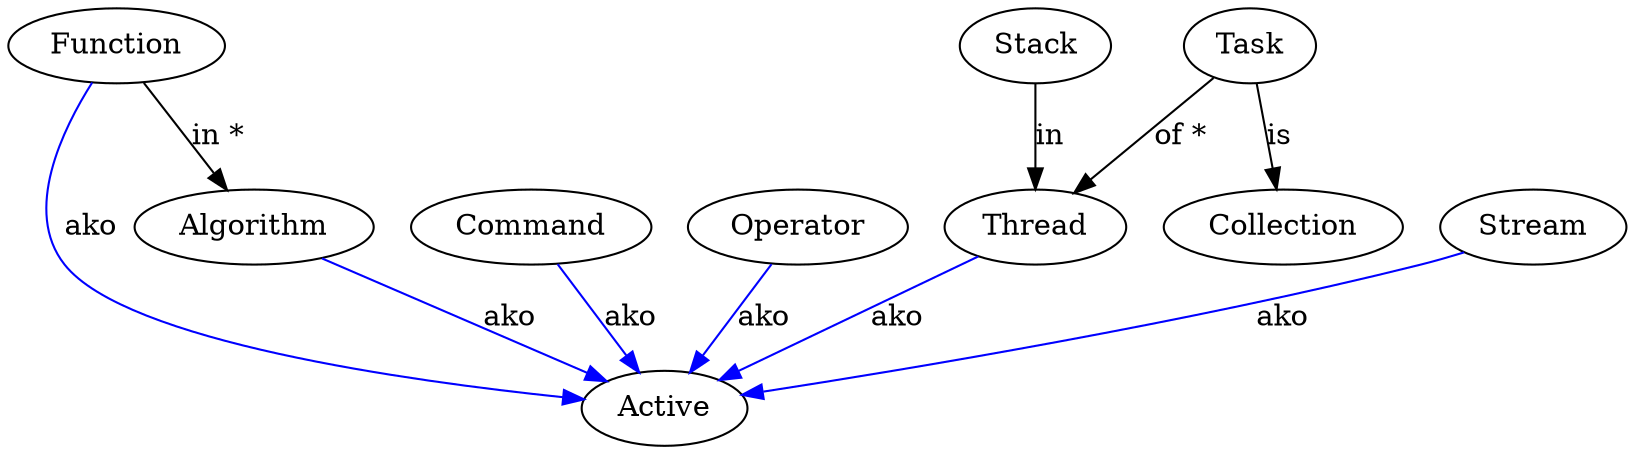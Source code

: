 digraph {
Function -> Active [label=ako,color=blue];
Command -> Active [label=ako,color=blue];
Operator -> Active [label=ako,color=blue];
Thread -> Active [label=ako,color=blue];
Stream -> Active [label=ako,color=blue];
Algorithm -> Active [label=ako,color=blue];
Function -> Algorithm [label="in *"];
Stack -> Thread [label=in];
Task -> Collection [label=is];
Task -> Thread [label="of *"];
#Sort -> Algorithm [label=ako,color=blue];
#Index -> Algorithm [label=ako,color=blue];
#Search -> Algorithm [label=ako,color=blue];
}
